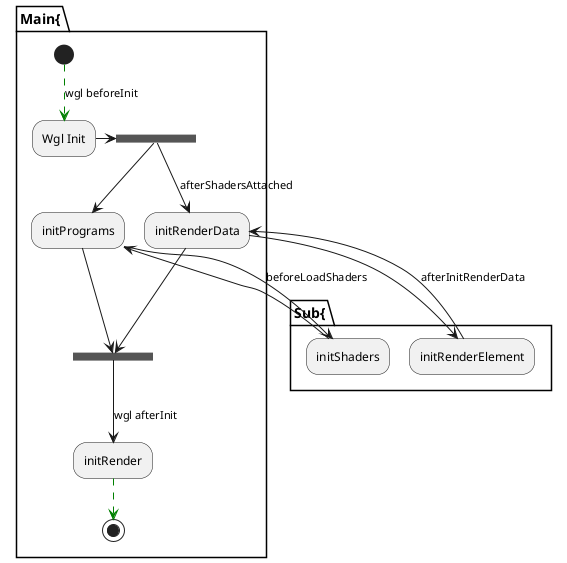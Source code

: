@startuml
partition Main{
(*) -[#green,dashed]->[wgl beforeInit] Wgl Init
-> == I1 ==
-->initPrograms
--> == I2 ==
== I1 == -->[afterShadersAttached]initRenderData
--> == I2 ==
}

    partition Sub{
    initPrograms -->[beforeLoadShaders] initShaders
    -->initPrograms

    initRenderData --> initRenderElement
    --> [afterInitRenderData] initRenderData
    }

partition Main{
==I2== -->[wgl afterInit] initRender
-[#green,dashed]->(*)
}
@enduml